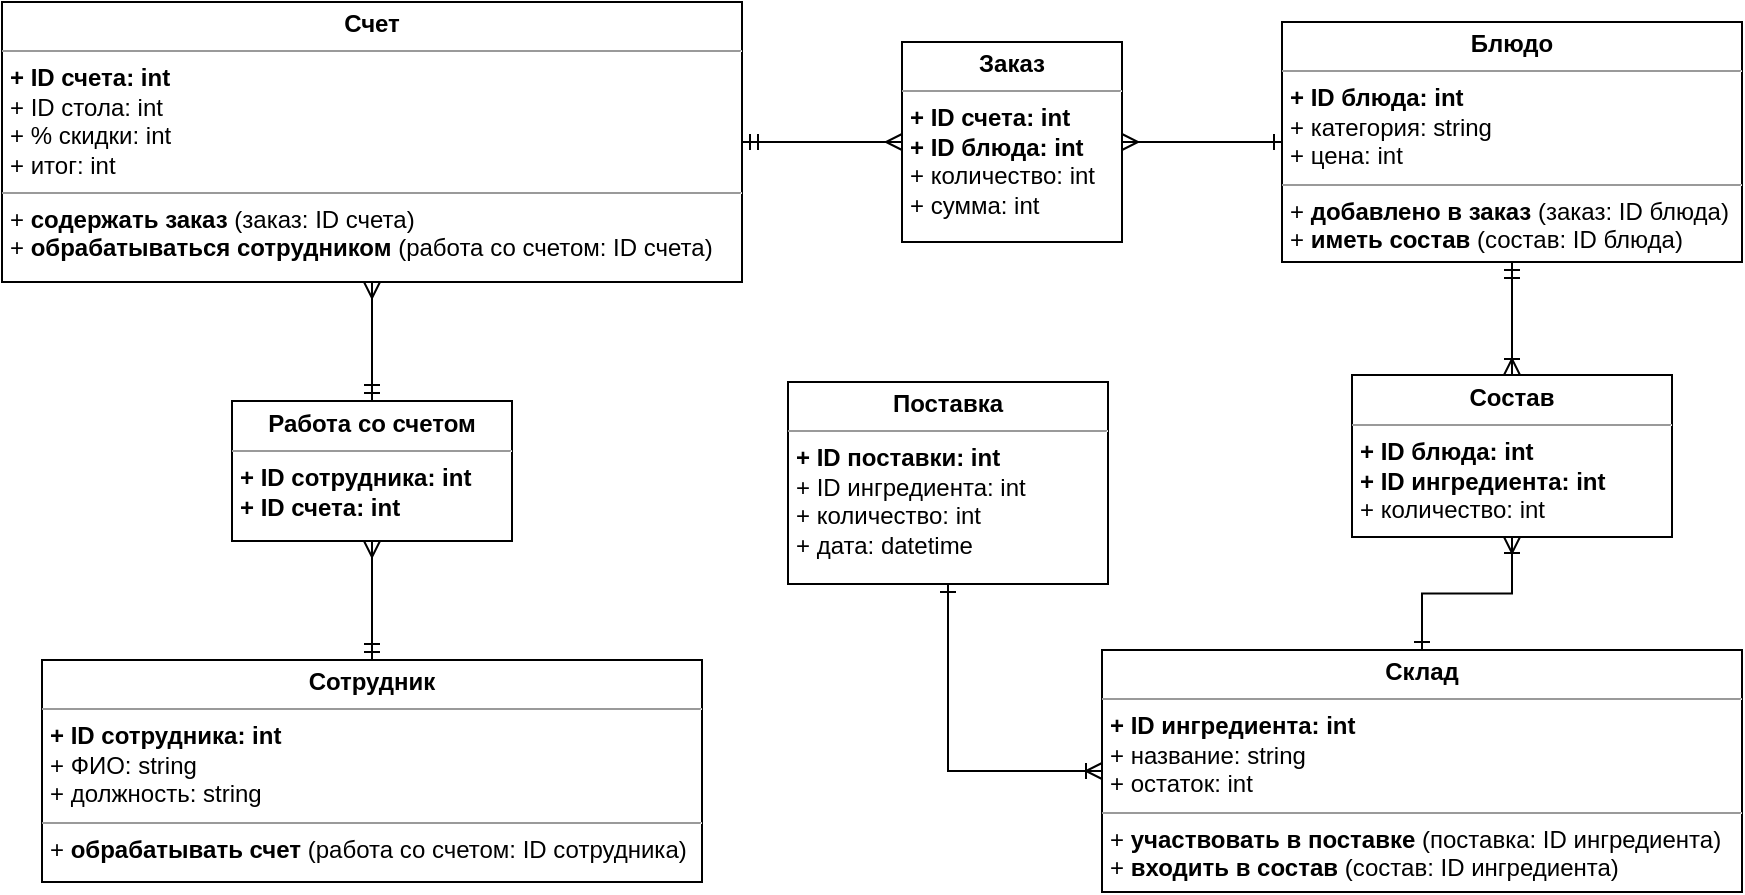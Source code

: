 <mxfile version="10.6.0" type="device"><diagram id="nNFpUEnGLZkLBi-M1DkH" name="Page-1"><mxGraphModel dx="1154" dy="741" grid="1" gridSize="10" guides="1" tooltips="1" connect="1" arrows="1" fold="1" page="1" pageScale="1" pageWidth="1169" pageHeight="827" math="0" shadow="0"><root><mxCell id="0"/><mxCell id="1" parent="0"/><mxCell id="D4ugKjSuylQVlPsYOA3T-17" style="edgeStyle=orthogonalEdgeStyle;rounded=0;orthogonalLoop=1;jettySize=auto;html=1;exitX=1;exitY=0.5;exitDx=0;exitDy=0;entryX=0;entryY=0.5;entryDx=0;entryDy=0;startArrow=ERmandOne;startFill=0;endArrow=ERmany;endFill=0;" edge="1" parent="1" source="D4ugKjSuylQVlPsYOA3T-1" target="D4ugKjSuylQVlPsYOA3T-4"><mxGeometry relative="1" as="geometry"/></mxCell><mxCell id="D4ugKjSuylQVlPsYOA3T-22" style="edgeStyle=orthogonalEdgeStyle;rounded=0;orthogonalLoop=1;jettySize=auto;html=1;exitX=0.5;exitY=1;exitDx=0;exitDy=0;entryX=0.5;entryY=0;entryDx=0;entryDy=0;startArrow=ERmany;startFill=0;endArrow=ERmandOne;endFill=0;" edge="1" parent="1" source="D4ugKjSuylQVlPsYOA3T-1" target="D4ugKjSuylQVlPsYOA3T-2"><mxGeometry relative="1" as="geometry"/></mxCell><mxCell id="D4ugKjSuylQVlPsYOA3T-1" value="&lt;p style=&quot;margin: 0px ; margin-top: 4px ; text-align: center&quot;&gt;&lt;b&gt;Счет&lt;/b&gt;&lt;/p&gt;&lt;hr size=&quot;1&quot;&gt;&lt;p style=&quot;margin: 0px ; margin-left: 4px&quot;&gt;&lt;b&gt;+ ID счета: int&lt;/b&gt;&lt;/p&gt;&lt;p style=&quot;margin: 0px ; margin-left: 4px&quot;&gt;+ ID стола: int&lt;/p&gt;&lt;p style=&quot;margin: 0px ; margin-left: 4px&quot;&gt;+ % скидки: int&amp;nbsp;&lt;/p&gt;&lt;p style=&quot;margin: 0px ; margin-left: 4px&quot;&gt;+ итог: int&amp;nbsp;&lt;/p&gt;&lt;hr size=&quot;1&quot;&gt;&lt;p style=&quot;margin: 0px ; margin-left: 4px&quot;&gt;+ &lt;b&gt;содержать заказ&lt;/b&gt; (заказ: ID счета)&lt;/p&gt;&lt;p style=&quot;margin: 0px ; margin-left: 4px&quot;&gt;+ &lt;b&gt;обрабатываться сотрудником&lt;/b&gt; (работа со счетом: ID счета)&lt;/p&gt;" style="verticalAlign=top;align=left;overflow=fill;fontSize=12;fontFamily=Helvetica;html=1;" vertex="1" parent="1"><mxGeometry x="20" y="20" width="370" height="140" as="geometry"/></mxCell><mxCell id="D4ugKjSuylQVlPsYOA3T-23" style="edgeStyle=orthogonalEdgeStyle;rounded=0;orthogonalLoop=1;jettySize=auto;html=1;exitX=0.5;exitY=1;exitDx=0;exitDy=0;entryX=0.5;entryY=0;entryDx=0;entryDy=0;startArrow=ERmany;startFill=0;endArrow=ERmandOne;endFill=0;" edge="1" parent="1" source="D4ugKjSuylQVlPsYOA3T-2" target="D4ugKjSuylQVlPsYOA3T-3"><mxGeometry relative="1" as="geometry"/></mxCell><mxCell id="D4ugKjSuylQVlPsYOA3T-2" value="&lt;p style=&quot;margin: 0px ; margin-top: 4px ; text-align: center&quot;&gt;&lt;b&gt;Работа со счетом&lt;/b&gt;&lt;/p&gt;&lt;hr size=&quot;1&quot;&gt;&lt;p style=&quot;margin: 0px ; margin-left: 4px&quot;&gt;&lt;b&gt;+ ID сотрудника: int&lt;/b&gt;&lt;/p&gt;&lt;p style=&quot;margin: 0px ; margin-left: 4px&quot;&gt;&lt;b&gt;+ ID счета: int&lt;/b&gt;&lt;/p&gt;" style="verticalAlign=top;align=left;overflow=fill;fontSize=12;fontFamily=Helvetica;html=1;" vertex="1" parent="1"><mxGeometry x="135" y="219.5" width="140" height="70" as="geometry"/></mxCell><mxCell id="D4ugKjSuylQVlPsYOA3T-3" value="&lt;p style=&quot;margin: 0px ; margin-top: 4px ; text-align: center&quot;&gt;&lt;b&gt;Сотрудник&lt;/b&gt;&lt;/p&gt;&lt;hr size=&quot;1&quot;&gt;&lt;p style=&quot;margin: 0px ; margin-left: 4px&quot;&gt;&lt;b&gt;+ ID сотрудника: int&lt;/b&gt;&lt;/p&gt;&lt;p style=&quot;margin: 0px ; margin-left: 4px&quot;&gt;+ ФИО: string&lt;/p&gt;&lt;p style=&quot;margin: 0px ; margin-left: 4px&quot;&gt;+ должность: string&lt;/p&gt;&lt;hr size=&quot;1&quot;&gt;&lt;p style=&quot;margin: 0px ; margin-left: 4px&quot;&gt;+ &lt;b&gt;обрабатывать счет&lt;/b&gt; (работа со счетом: ID сотрудника)&lt;/p&gt;" style="verticalAlign=top;align=left;overflow=fill;fontSize=12;fontFamily=Helvetica;html=1;" vertex="1" parent="1"><mxGeometry x="40" y="349" width="330" height="111" as="geometry"/></mxCell><mxCell id="D4ugKjSuylQVlPsYOA3T-18" style="edgeStyle=orthogonalEdgeStyle;rounded=0;orthogonalLoop=1;jettySize=auto;html=1;exitX=1;exitY=0.5;exitDx=0;exitDy=0;entryX=0;entryY=0.5;entryDx=0;entryDy=0;startArrow=ERmany;startFill=0;endArrow=ERone;endFill=0;" edge="1" parent="1" source="D4ugKjSuylQVlPsYOA3T-4" target="D4ugKjSuylQVlPsYOA3T-5"><mxGeometry relative="1" as="geometry"/></mxCell><mxCell id="D4ugKjSuylQVlPsYOA3T-4" value="&lt;p style=&quot;margin: 0px ; margin-top: 4px ; text-align: center&quot;&gt;&lt;b&gt;Заказ&lt;/b&gt;&lt;/p&gt;&lt;hr size=&quot;1&quot;&gt;&lt;p style=&quot;margin: 0px ; margin-left: 4px&quot;&gt;&lt;b&gt;+ ID счета: int&lt;/b&gt;&lt;/p&gt;&lt;p style=&quot;margin: 0px ; margin-left: 4px&quot;&gt;&lt;b&gt;+ ID блюда: int&lt;/b&gt;&lt;/p&gt;&lt;p style=&quot;margin: 0px ; margin-left: 4px&quot;&gt;+ количество: int&lt;/p&gt;&lt;p style=&quot;margin: 0px ; margin-left: 4px&quot;&gt;+ сумма: int&lt;/p&gt;" style="verticalAlign=top;align=left;overflow=fill;fontSize=12;fontFamily=Helvetica;html=1;" vertex="1" parent="1"><mxGeometry x="470" y="40" width="110" height="100" as="geometry"/></mxCell><mxCell id="D4ugKjSuylQVlPsYOA3T-19" style="edgeStyle=orthogonalEdgeStyle;rounded=0;orthogonalLoop=1;jettySize=auto;html=1;exitX=0.5;exitY=1;exitDx=0;exitDy=0;entryX=0.5;entryY=0;entryDx=0;entryDy=0;startArrow=ERmandOne;startFill=0;endArrow=ERoneToMany;endFill=0;" edge="1" parent="1" source="D4ugKjSuylQVlPsYOA3T-5" target="D4ugKjSuylQVlPsYOA3T-6"><mxGeometry relative="1" as="geometry"/></mxCell><mxCell id="D4ugKjSuylQVlPsYOA3T-5" value="&lt;p style=&quot;margin: 0px ; margin-top: 4px ; text-align: center&quot;&gt;&lt;b&gt;Блюдо&lt;/b&gt;&lt;/p&gt;&lt;hr size=&quot;1&quot;&gt;&lt;p style=&quot;margin: 0px ; margin-left: 4px&quot;&gt;&lt;b&gt;+ ID блюда: int&amp;nbsp;&lt;/b&gt;&lt;/p&gt;&lt;p style=&quot;margin: 0px ; margin-left: 4px&quot;&gt;+ категория: string&lt;/p&gt;&lt;p style=&quot;margin: 0px ; margin-left: 4px&quot;&gt;+ цена: int&lt;/p&gt;&lt;hr size=&quot;1&quot;&gt;&lt;p style=&quot;margin: 0px ; margin-left: 4px&quot;&gt;+ &lt;b&gt;добавлено в заказ &lt;/b&gt;(заказ: ID блюда)&lt;/p&gt;&lt;p style=&quot;margin: 0px ; margin-left: 4px&quot;&gt;+ &lt;b&gt;иметь состав&lt;/b&gt; (состав: ID блюда)&lt;/p&gt;" style="verticalAlign=top;align=left;overflow=fill;fontSize=12;fontFamily=Helvetica;html=1;" vertex="1" parent="1"><mxGeometry x="660" y="30" width="230" height="120" as="geometry"/></mxCell><mxCell id="D4ugKjSuylQVlPsYOA3T-20" style="edgeStyle=orthogonalEdgeStyle;rounded=0;orthogonalLoop=1;jettySize=auto;html=1;exitX=0.5;exitY=1;exitDx=0;exitDy=0;entryX=0.5;entryY=0;entryDx=0;entryDy=0;startArrow=ERoneToMany;startFill=0;endArrow=ERone;endFill=0;" edge="1" parent="1" source="D4ugKjSuylQVlPsYOA3T-6" target="D4ugKjSuylQVlPsYOA3T-12"><mxGeometry relative="1" as="geometry"/></mxCell><mxCell id="D4ugKjSuylQVlPsYOA3T-6" value="&lt;p style=&quot;margin: 0px ; margin-top: 4px ; text-align: center&quot;&gt;&lt;b&gt;Состав&lt;/b&gt;&lt;/p&gt;&lt;hr size=&quot;1&quot;&gt;&lt;p style=&quot;margin: 0px ; margin-left: 4px&quot;&gt;&lt;b&gt;+ ID блюда: int&lt;/b&gt;&lt;/p&gt;&lt;p style=&quot;margin: 0px ; margin-left: 4px&quot;&gt;&lt;b&gt;+ ID ингредиента: int&lt;/b&gt;&lt;/p&gt;&lt;p style=&quot;margin: 0px ; margin-left: 4px&quot;&gt;+ количество: int&lt;/p&gt;" style="verticalAlign=top;align=left;overflow=fill;fontSize=12;fontFamily=Helvetica;html=1;" vertex="1" parent="1"><mxGeometry x="695" y="206.5" width="160" height="81" as="geometry"/></mxCell><mxCell id="D4ugKjSuylQVlPsYOA3T-9" value="&lt;p style=&quot;margin: 0px ; margin-top: 4px ; text-align: center&quot;&gt;&lt;b&gt;Поставка&lt;/b&gt;&lt;/p&gt;&lt;hr size=&quot;1&quot;&gt;&lt;p style=&quot;margin: 0px ; margin-left: 4px&quot;&gt;&lt;b&gt;+ ID поставки: int&lt;/b&gt;&lt;/p&gt;&lt;p style=&quot;margin: 0px ; margin-left: 4px&quot;&gt;+ ID ингредиента: int&lt;/p&gt;&lt;p style=&quot;margin: 0px ; margin-left: 4px&quot;&gt;+ количество: int&lt;/p&gt;&lt;p style=&quot;margin: 0px ; margin-left: 4px&quot;&gt;+ дата: datetime&lt;/p&gt;" style="verticalAlign=top;align=left;overflow=fill;fontSize=12;fontFamily=Helvetica;html=1;" vertex="1" parent="1"><mxGeometry x="413" y="210" width="160" height="101" as="geometry"/></mxCell><mxCell id="D4ugKjSuylQVlPsYOA3T-21" style="edgeStyle=orthogonalEdgeStyle;rounded=0;orthogonalLoop=1;jettySize=auto;html=1;exitX=0;exitY=0.5;exitDx=0;exitDy=0;entryX=0.5;entryY=1;entryDx=0;entryDy=0;startArrow=ERoneToMany;startFill=0;endArrow=ERone;endFill=0;" edge="1" parent="1" source="D4ugKjSuylQVlPsYOA3T-12" target="D4ugKjSuylQVlPsYOA3T-9"><mxGeometry relative="1" as="geometry"/></mxCell><mxCell id="D4ugKjSuylQVlPsYOA3T-12" value="&lt;p style=&quot;margin: 0px ; margin-top: 4px ; text-align: center&quot;&gt;&lt;b&gt;Склад&lt;/b&gt;&lt;/p&gt;&lt;hr size=&quot;1&quot;&gt;&lt;p style=&quot;margin: 0px ; margin-left: 4px&quot;&gt;&lt;b&gt;+ ID ингредиента: int&lt;/b&gt;&lt;/p&gt;&lt;p style=&quot;margin: 0px ; margin-left: 4px&quot;&gt;+ название: string&lt;/p&gt;&lt;p style=&quot;margin: 0px ; margin-left: 4px&quot;&gt;+ остаток: int&lt;/p&gt;&lt;hr size=&quot;1&quot;&gt;&lt;p style=&quot;margin: 0px ; margin-left: 4px&quot;&gt;+ &lt;b&gt;участвовать в поставке&lt;/b&gt; (поставка: ID ингредиента)&lt;/p&gt;&lt;p style=&quot;margin: 0px ; margin-left: 4px&quot;&gt;+ &lt;b&gt;входить в состав&lt;/b&gt; (состав: ID ингредиента)&lt;/p&gt;" style="verticalAlign=top;align=left;overflow=fill;fontSize=12;fontFamily=Helvetica;html=1;" vertex="1" parent="1"><mxGeometry x="570" y="344" width="320" height="121" as="geometry"/></mxCell></root></mxGraphModel></diagram></mxfile>